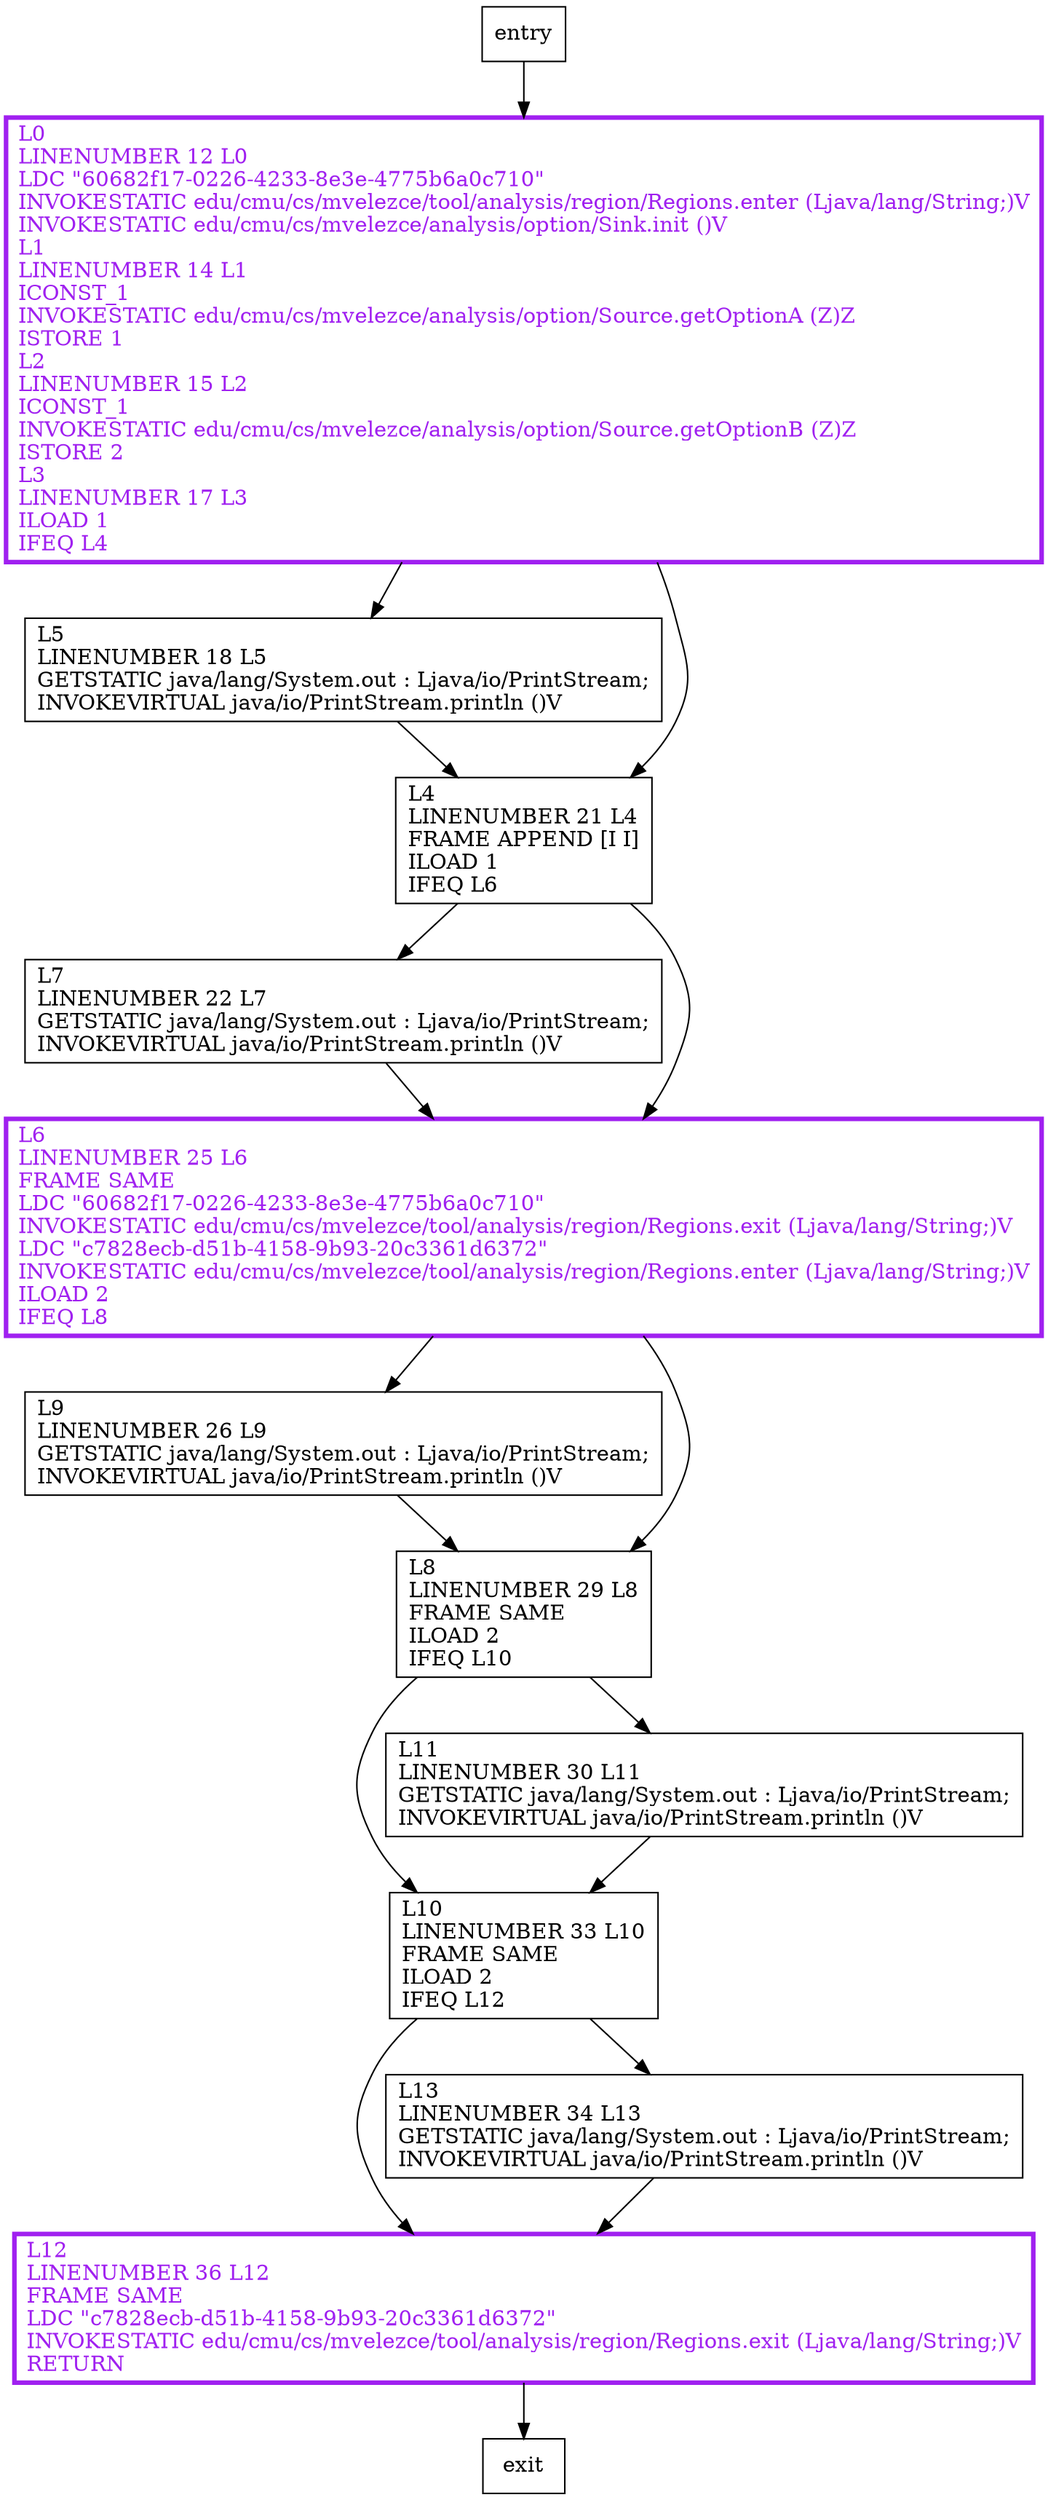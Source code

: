 digraph main {
node [shape=record];
1637319630 [label="L0\lLINENUMBER 12 L0\lLDC \"60682f17-0226-4233-8e3e-4775b6a0c710\"\lINVOKESTATIC edu/cmu/cs/mvelezce/tool/analysis/region/Regions.enter (Ljava/lang/String;)V\lINVOKESTATIC edu/cmu/cs/mvelezce/analysis/option/Sink.init ()V\lL1\lLINENUMBER 14 L1\lICONST_1\lINVOKESTATIC edu/cmu/cs/mvelezce/analysis/option/Source.getOptionA (Z)Z\lISTORE 1\lL2\lLINENUMBER 15 L2\lICONST_1\lINVOKESTATIC edu/cmu/cs/mvelezce/analysis/option/Source.getOptionB (Z)Z\lISTORE 2\lL3\lLINENUMBER 17 L3\lILOAD 1\lIFEQ L4\l"];
1314087391 [label="L10\lLINENUMBER 33 L10\lFRAME SAME\lILOAD 2\lIFEQ L12\l"];
1799479168 [label="L12\lLINENUMBER 36 L12\lFRAME SAME\lLDC \"c7828ecb-d51b-4158-9b93-20c3361d6372\"\lINVOKESTATIC edu/cmu/cs/mvelezce/tool/analysis/region/Regions.exit (Ljava/lang/String;)V\lRETURN\l"];
297112209 [label="L9\lLINENUMBER 26 L9\lGETSTATIC java/lang/System.out : Ljava/io/PrintStream;\lINVOKEVIRTUAL java/io/PrintStream.println ()V\l"];
561294528 [label="L8\lLINENUMBER 29 L8\lFRAME SAME\lILOAD 2\lIFEQ L10\l"];
1876392982 [label="L11\lLINENUMBER 30 L11\lGETSTATIC java/lang/System.out : Ljava/io/PrintStream;\lINVOKEVIRTUAL java/io/PrintStream.println ()V\l"];
1143775538 [label="L7\lLINENUMBER 22 L7\lGETSTATIC java/lang/System.out : Ljava/io/PrintStream;\lINVOKEVIRTUAL java/io/PrintStream.println ()V\l"];
1403808692 [label="L5\lLINENUMBER 18 L5\lGETSTATIC java/lang/System.out : Ljava/io/PrintStream;\lINVOKEVIRTUAL java/io/PrintStream.println ()V\l"];
435734576 [label="L6\lLINENUMBER 25 L6\lFRAME SAME\lLDC \"60682f17-0226-4233-8e3e-4775b6a0c710\"\lINVOKESTATIC edu/cmu/cs/mvelezce/tool/analysis/region/Regions.exit (Ljava/lang/String;)V\lLDC \"c7828ecb-d51b-4158-9b93-20c3361d6372\"\lINVOKESTATIC edu/cmu/cs/mvelezce/tool/analysis/region/Regions.enter (Ljava/lang/String;)V\lILOAD 2\lIFEQ L8\l"];
1457383779 [label="L13\lLINENUMBER 34 L13\lGETSTATIC java/lang/System.out : Ljava/io/PrintStream;\lINVOKEVIRTUAL java/io/PrintStream.println ()V\l"];
1060851935 [label="L4\lLINENUMBER 21 L4\lFRAME APPEND [I I]\lILOAD 1\lIFEQ L6\l"];
entry;
exit;
1637319630 -> 1403808692;
1637319630 -> 1060851935;
1314087391 -> 1799479168;
1314087391 -> 1457383779;
1799479168 -> exit;
297112209 -> 561294528;
1403808692 -> 1060851935;
1457383779 -> 1799479168;
entry -> 1637319630;
561294528 -> 1314087391;
561294528 -> 1876392982;
1876392982 -> 1314087391;
1143775538 -> 435734576;
435734576 -> 561294528;
435734576 -> 297112209;
1060851935 -> 1143775538;
1060851935 -> 435734576;
1637319630[fontcolor="purple", penwidth=3, color="purple"];
1799479168[fontcolor="purple", penwidth=3, color="purple"];
435734576[fontcolor="purple", penwidth=3, color="purple"];
}
